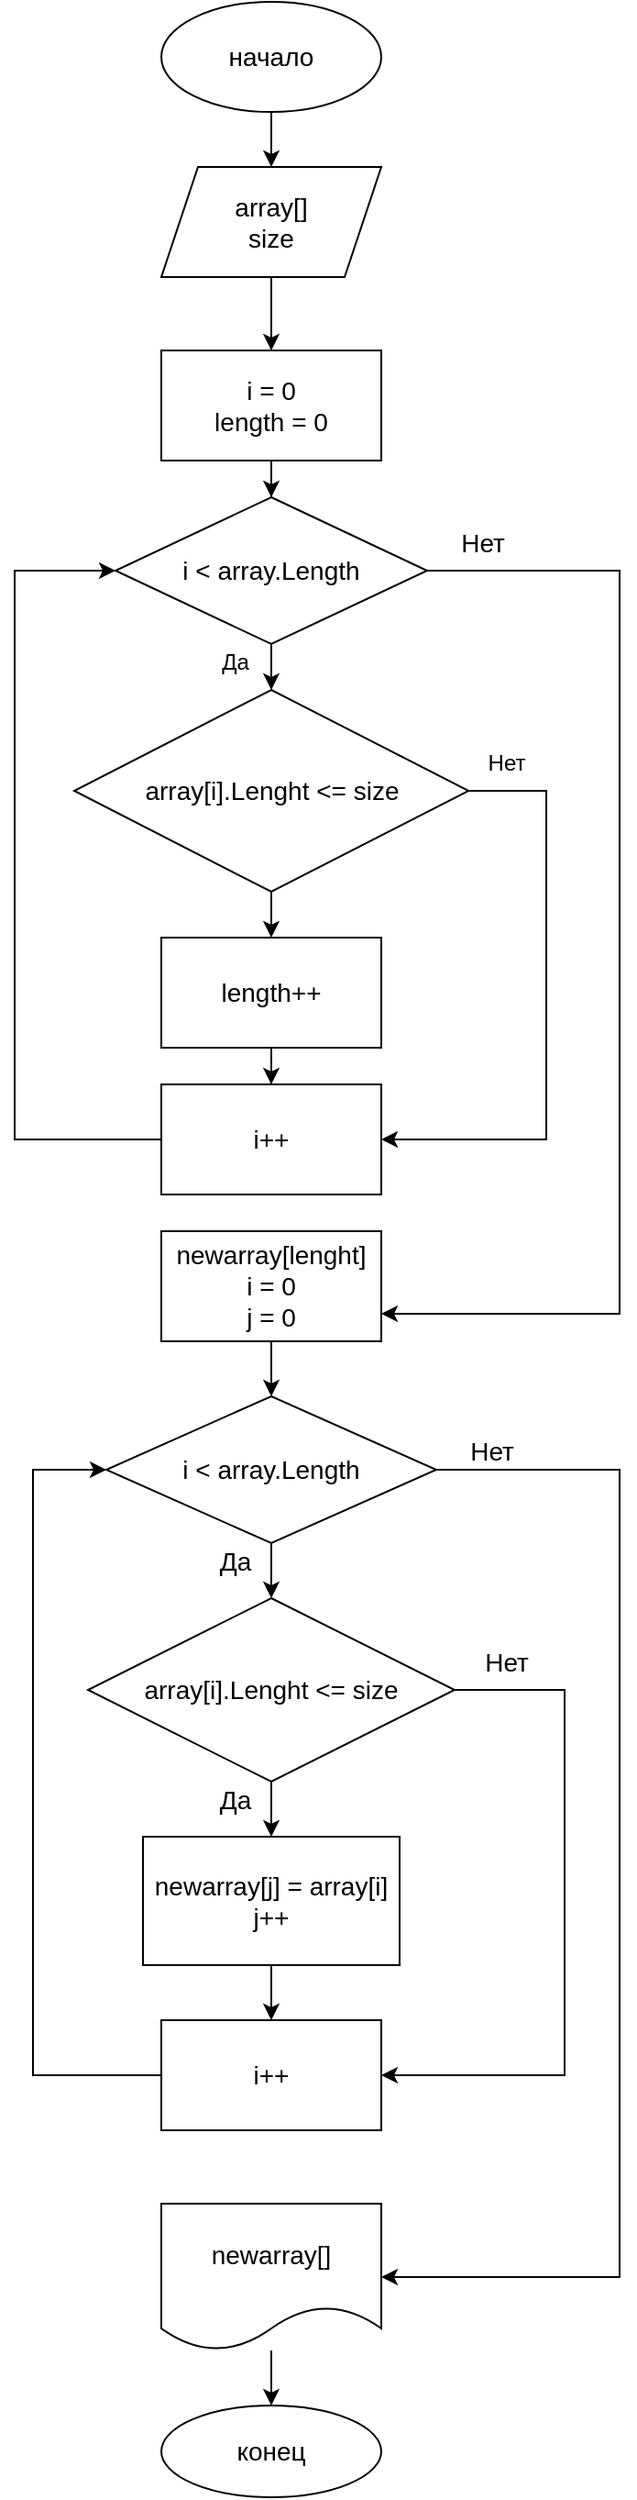 <mxfile version="20.1.1" type="device"><diagram id="DqoGfBYmyot8sI6dg3Py" name="Page-1"><mxGraphModel dx="852" dy="465" grid="1" gridSize="10" guides="1" tooltips="1" connect="1" arrows="1" fold="1" page="1" pageScale="1" pageWidth="827" pageHeight="1169" math="0" shadow="0"><root><mxCell id="0"/><mxCell id="1" parent="0"/><mxCell id="VxCMQgkH75myv306K3oL-3" value="" style="edgeStyle=orthogonalEdgeStyle;rounded=0;orthogonalLoop=1;jettySize=auto;html=1;" parent="1" source="VxCMQgkH75myv306K3oL-1" edge="1"><mxGeometry relative="1" as="geometry"><mxPoint x="410" y="110" as="targetPoint"/></mxGeometry></mxCell><mxCell id="VxCMQgkH75myv306K3oL-1" value="&lt;font style=&quot;vertical-align: inherit;&quot;&gt;&lt;font style=&quot;vertical-align: inherit; font-size: 14px;&quot;&gt;начало&lt;/font&gt;&lt;/font&gt;" style="ellipse;whiteSpace=wrap;html=1;" parent="1" vertex="1"><mxGeometry x="350" y="20" width="120" height="60" as="geometry"/></mxCell><mxCell id="AxsZ9cjhDWn9MLyg90IU-3" value="" style="edgeStyle=orthogonalEdgeStyle;rounded=0;orthogonalLoop=1;jettySize=auto;html=1;" edge="1" parent="1" source="AxsZ9cjhDWn9MLyg90IU-1" target="AxsZ9cjhDWn9MLyg90IU-2"><mxGeometry relative="1" as="geometry"/></mxCell><mxCell id="AxsZ9cjhDWn9MLyg90IU-1" value="&lt;font style=&quot;font-size: 14px;&quot;&gt;array[]&lt;br&gt;size&lt;/font&gt;" style="shape=parallelogram;perimeter=parallelogramPerimeter;whiteSpace=wrap;html=1;fixedSize=1;" vertex="1" parent="1"><mxGeometry x="350" y="110" width="120" height="60" as="geometry"/></mxCell><mxCell id="AxsZ9cjhDWn9MLyg90IU-6" value="" style="edgeStyle=orthogonalEdgeStyle;rounded=0;orthogonalLoop=1;jettySize=auto;html=1;" edge="1" parent="1" source="AxsZ9cjhDWn9MLyg90IU-2" target="AxsZ9cjhDWn9MLyg90IU-5"><mxGeometry relative="1" as="geometry"/></mxCell><mxCell id="AxsZ9cjhDWn9MLyg90IU-2" value="&lt;font style=&quot;font-size: 14px;&quot;&gt;i = 0&lt;br&gt;length = 0&lt;/font&gt;" style="rounded=0;whiteSpace=wrap;html=1;" vertex="1" parent="1"><mxGeometry x="350" y="210" width="120" height="60" as="geometry"/></mxCell><mxCell id="AxsZ9cjhDWn9MLyg90IU-8" value="" style="edgeStyle=orthogonalEdgeStyle;rounded=0;orthogonalLoop=1;jettySize=auto;html=1;" edge="1" parent="1" source="AxsZ9cjhDWn9MLyg90IU-5" target="AxsZ9cjhDWn9MLyg90IU-7"><mxGeometry relative="1" as="geometry"/></mxCell><mxCell id="AxsZ9cjhDWn9MLyg90IU-35" style="edgeStyle=orthogonalEdgeStyle;rounded=0;orthogonalLoop=1;jettySize=auto;html=1;entryX=1;entryY=0.75;entryDx=0;entryDy=0;fontSize=14;" edge="1" parent="1" source="AxsZ9cjhDWn9MLyg90IU-5" target="AxsZ9cjhDWn9MLyg90IU-20"><mxGeometry relative="1" as="geometry"><Array as="points"><mxPoint x="600" y="330"/><mxPoint x="600" y="735"/></Array></mxGeometry></mxCell><mxCell id="AxsZ9cjhDWn9MLyg90IU-5" value="&lt;font style=&quot;font-size: 14px;&quot;&gt;i &amp;lt; array.Length&lt;/font&gt;" style="rhombus;whiteSpace=wrap;html=1;" vertex="1" parent="1"><mxGeometry x="325" y="290" width="170" height="80" as="geometry"/></mxCell><mxCell id="AxsZ9cjhDWn9MLyg90IU-11" value="" style="edgeStyle=orthogonalEdgeStyle;rounded=0;orthogonalLoop=1;jettySize=auto;html=1;" edge="1" parent="1" source="AxsZ9cjhDWn9MLyg90IU-7" target="AxsZ9cjhDWn9MLyg90IU-10"><mxGeometry relative="1" as="geometry"/></mxCell><mxCell id="AxsZ9cjhDWn9MLyg90IU-14" style="edgeStyle=orthogonalEdgeStyle;rounded=0;orthogonalLoop=1;jettySize=auto;html=1;entryX=1;entryY=0.5;entryDx=0;entryDy=0;" edge="1" parent="1" source="AxsZ9cjhDWn9MLyg90IU-7" target="AxsZ9cjhDWn9MLyg90IU-12"><mxGeometry relative="1" as="geometry"><mxPoint x="480" y="560" as="targetPoint"/><Array as="points"><mxPoint x="560" y="450"/><mxPoint x="560" y="640"/></Array></mxGeometry></mxCell><mxCell id="AxsZ9cjhDWn9MLyg90IU-7" value="&lt;font style=&quot;font-size: 14px;&quot;&gt;array[i].Lenght &amp;lt;= size&lt;/font&gt;" style="rhombus;whiteSpace=wrap;html=1;" vertex="1" parent="1"><mxGeometry x="302.5" y="395" width="215" height="110" as="geometry"/></mxCell><mxCell id="AxsZ9cjhDWn9MLyg90IU-9" value="Да" style="text;html=1;align=center;verticalAlign=middle;resizable=0;points=[];autosize=1;strokeColor=none;fillColor=none;" vertex="1" parent="1"><mxGeometry x="370" y="365" width="40" height="30" as="geometry"/></mxCell><mxCell id="AxsZ9cjhDWn9MLyg90IU-13" value="" style="edgeStyle=orthogonalEdgeStyle;rounded=0;orthogonalLoop=1;jettySize=auto;html=1;" edge="1" parent="1" source="AxsZ9cjhDWn9MLyg90IU-10" target="AxsZ9cjhDWn9MLyg90IU-12"><mxGeometry relative="1" as="geometry"/></mxCell><mxCell id="AxsZ9cjhDWn9MLyg90IU-10" value="&lt;font style=&quot;font-size: 14px;&quot;&gt;length++&lt;/font&gt;" style="rounded=0;whiteSpace=wrap;html=1;" vertex="1" parent="1"><mxGeometry x="350" y="530" width="120" height="60" as="geometry"/></mxCell><mxCell id="AxsZ9cjhDWn9MLyg90IU-19" style="edgeStyle=orthogonalEdgeStyle;rounded=0;orthogonalLoop=1;jettySize=auto;html=1;entryX=0;entryY=0.5;entryDx=0;entryDy=0;" edge="1" parent="1" source="AxsZ9cjhDWn9MLyg90IU-12" target="AxsZ9cjhDWn9MLyg90IU-5"><mxGeometry relative="1" as="geometry"><Array as="points"><mxPoint x="270" y="640"/><mxPoint x="270" y="330"/></Array></mxGeometry></mxCell><mxCell id="AxsZ9cjhDWn9MLyg90IU-12" value="&lt;font style=&quot;font-size: 14px;&quot;&gt;i++&lt;/font&gt;" style="rounded=0;whiteSpace=wrap;html=1;" vertex="1" parent="1"><mxGeometry x="350" y="610" width="120" height="60" as="geometry"/></mxCell><mxCell id="AxsZ9cjhDWn9MLyg90IU-16" value="Нет" style="text;html=1;align=center;verticalAlign=middle;resizable=0;points=[];autosize=1;strokeColor=none;fillColor=none;" vertex="1" parent="1"><mxGeometry x="517.5" y="420" width="40" height="30" as="geometry"/></mxCell><mxCell id="AxsZ9cjhDWn9MLyg90IU-23" value="" style="edgeStyle=orthogonalEdgeStyle;rounded=0;orthogonalLoop=1;jettySize=auto;html=1;fontSize=14;" edge="1" parent="1" source="AxsZ9cjhDWn9MLyg90IU-20" target="AxsZ9cjhDWn9MLyg90IU-22"><mxGeometry relative="1" as="geometry"/></mxCell><mxCell id="AxsZ9cjhDWn9MLyg90IU-20" value="newarray[lenght]&lt;br&gt;i = 0&lt;br&gt;j = 0" style="rounded=0;whiteSpace=wrap;html=1;fontSize=14;" vertex="1" parent="1"><mxGeometry x="350" y="690" width="120" height="60" as="geometry"/></mxCell><mxCell id="AxsZ9cjhDWn9MLyg90IU-25" value="" style="edgeStyle=orthogonalEdgeStyle;rounded=0;orthogonalLoop=1;jettySize=auto;html=1;fontSize=14;" edge="1" parent="1" source="AxsZ9cjhDWn9MLyg90IU-22" target="AxsZ9cjhDWn9MLyg90IU-24"><mxGeometry relative="1" as="geometry"/></mxCell><mxCell id="AxsZ9cjhDWn9MLyg90IU-37" style="edgeStyle=orthogonalEdgeStyle;rounded=0;orthogonalLoop=1;jettySize=auto;html=1;entryX=1;entryY=0.5;entryDx=0;entryDy=0;fontSize=14;" edge="1" parent="1" source="AxsZ9cjhDWn9MLyg90IU-22" target="AxsZ9cjhDWn9MLyg90IU-34"><mxGeometry relative="1" as="geometry"><Array as="points"><mxPoint x="600" y="820"/><mxPoint x="600" y="1260"/></Array></mxGeometry></mxCell><mxCell id="AxsZ9cjhDWn9MLyg90IU-22" value="i &amp;lt; array.Length" style="rhombus;whiteSpace=wrap;html=1;fontSize=14;" vertex="1" parent="1"><mxGeometry x="320" y="780" width="180" height="80" as="geometry"/></mxCell><mxCell id="AxsZ9cjhDWn9MLyg90IU-27" value="" style="edgeStyle=orthogonalEdgeStyle;rounded=0;orthogonalLoop=1;jettySize=auto;html=1;fontSize=14;" edge="1" parent="1" source="AxsZ9cjhDWn9MLyg90IU-24" target="AxsZ9cjhDWn9MLyg90IU-26"><mxGeometry relative="1" as="geometry"/></mxCell><mxCell id="AxsZ9cjhDWn9MLyg90IU-32" style="edgeStyle=orthogonalEdgeStyle;rounded=0;orthogonalLoop=1;jettySize=auto;html=1;entryX=1;entryY=0.5;entryDx=0;entryDy=0;fontSize=14;" edge="1" parent="1" source="AxsZ9cjhDWn9MLyg90IU-24" target="AxsZ9cjhDWn9MLyg90IU-30"><mxGeometry relative="1" as="geometry"><Array as="points"><mxPoint x="570" y="940"/><mxPoint x="570" y="1150"/></Array></mxGeometry></mxCell><mxCell id="AxsZ9cjhDWn9MLyg90IU-24" value="array[i].Lenght &amp;lt;= size" style="rhombus;whiteSpace=wrap;html=1;fontSize=14;" vertex="1" parent="1"><mxGeometry x="310" y="890" width="200" height="100" as="geometry"/></mxCell><mxCell id="AxsZ9cjhDWn9MLyg90IU-31" value="" style="edgeStyle=orthogonalEdgeStyle;rounded=0;orthogonalLoop=1;jettySize=auto;html=1;fontSize=14;" edge="1" parent="1" source="AxsZ9cjhDWn9MLyg90IU-26" target="AxsZ9cjhDWn9MLyg90IU-30"><mxGeometry relative="1" as="geometry"/></mxCell><mxCell id="AxsZ9cjhDWn9MLyg90IU-26" value="newarray[j] = array[i]&lt;br&gt;j++" style="rounded=0;whiteSpace=wrap;html=1;fontSize=14;" vertex="1" parent="1"><mxGeometry x="340" y="1020" width="140" height="70" as="geometry"/></mxCell><mxCell id="AxsZ9cjhDWn9MLyg90IU-28" value="Да" style="text;html=1;align=center;verticalAlign=middle;resizable=0;points=[];autosize=1;strokeColor=none;fillColor=none;fontSize=14;" vertex="1" parent="1"><mxGeometry x="370" y="985" width="40" height="30" as="geometry"/></mxCell><mxCell id="AxsZ9cjhDWn9MLyg90IU-29" value="Да" style="text;html=1;align=center;verticalAlign=middle;resizable=0;points=[];autosize=1;strokeColor=none;fillColor=none;fontSize=14;" vertex="1" parent="1"><mxGeometry x="370" y="855" width="40" height="30" as="geometry"/></mxCell><mxCell id="AxsZ9cjhDWn9MLyg90IU-41" style="edgeStyle=orthogonalEdgeStyle;rounded=0;orthogonalLoop=1;jettySize=auto;html=1;entryX=0;entryY=0.5;entryDx=0;entryDy=0;fontSize=14;" edge="1" parent="1" source="AxsZ9cjhDWn9MLyg90IU-30" target="AxsZ9cjhDWn9MLyg90IU-22"><mxGeometry relative="1" as="geometry"><Array as="points"><mxPoint x="280" y="1150"/><mxPoint x="280" y="820"/></Array></mxGeometry></mxCell><mxCell id="AxsZ9cjhDWn9MLyg90IU-30" value="&lt;font style=&quot;font-size: 14px;&quot;&gt;i++&lt;/font&gt;" style="rounded=0;whiteSpace=wrap;html=1;" vertex="1" parent="1"><mxGeometry x="350" y="1120" width="120" height="60" as="geometry"/></mxCell><mxCell id="AxsZ9cjhDWn9MLyg90IU-33" value="Нет" style="text;html=1;align=center;verticalAlign=middle;resizable=0;points=[];autosize=1;strokeColor=none;fillColor=none;fontSize=14;" vertex="1" parent="1"><mxGeometry x="512.5" y="910" width="50" height="30" as="geometry"/></mxCell><mxCell id="AxsZ9cjhDWn9MLyg90IU-40" value="" style="edgeStyle=orthogonalEdgeStyle;rounded=0;orthogonalLoop=1;jettySize=auto;html=1;fontSize=14;" edge="1" parent="1" source="AxsZ9cjhDWn9MLyg90IU-34" target="AxsZ9cjhDWn9MLyg90IU-39"><mxGeometry relative="1" as="geometry"/></mxCell><mxCell id="AxsZ9cjhDWn9MLyg90IU-34" value="newarray[]" style="shape=document;whiteSpace=wrap;html=1;boundedLbl=1;fontSize=14;" vertex="1" parent="1"><mxGeometry x="350" y="1220" width="120" height="80" as="geometry"/></mxCell><mxCell id="AxsZ9cjhDWn9MLyg90IU-36" value="Нет" style="text;html=1;align=center;verticalAlign=middle;resizable=0;points=[];autosize=1;strokeColor=none;fillColor=none;fontSize=14;" vertex="1" parent="1"><mxGeometry x="500" y="300" width="50" height="30" as="geometry"/></mxCell><mxCell id="AxsZ9cjhDWn9MLyg90IU-38" value="Нет" style="text;html=1;align=center;verticalAlign=middle;resizable=0;points=[];autosize=1;strokeColor=none;fillColor=none;fontSize=14;" vertex="1" parent="1"><mxGeometry x="505" y="795" width="50" height="30" as="geometry"/></mxCell><mxCell id="AxsZ9cjhDWn9MLyg90IU-39" value="конец" style="ellipse;whiteSpace=wrap;html=1;fontSize=14;" vertex="1" parent="1"><mxGeometry x="350" y="1330" width="120" height="50" as="geometry"/></mxCell></root></mxGraphModel></diagram></mxfile>